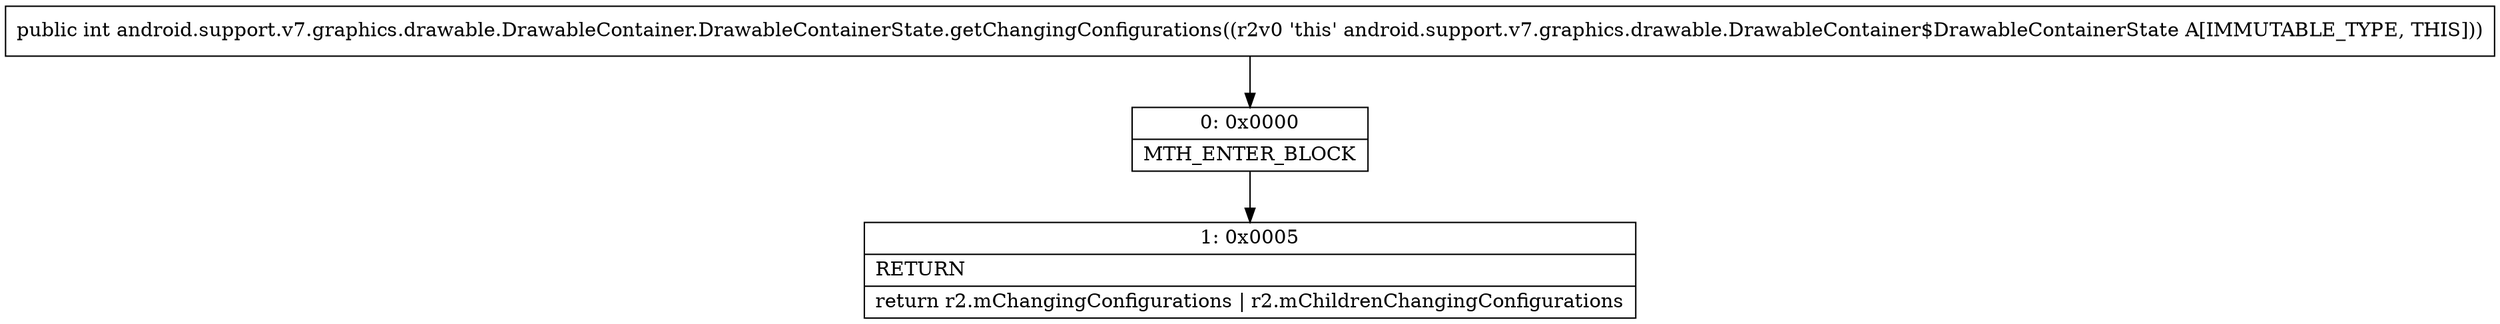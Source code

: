 digraph "CFG forandroid.support.v7.graphics.drawable.DrawableContainer.DrawableContainerState.getChangingConfigurations()I" {
Node_0 [shape=record,label="{0\:\ 0x0000|MTH_ENTER_BLOCK\l}"];
Node_1 [shape=record,label="{1\:\ 0x0005|RETURN\l|return r2.mChangingConfigurations \| r2.mChildrenChangingConfigurations\l}"];
MethodNode[shape=record,label="{public int android.support.v7.graphics.drawable.DrawableContainer.DrawableContainerState.getChangingConfigurations((r2v0 'this' android.support.v7.graphics.drawable.DrawableContainer$DrawableContainerState A[IMMUTABLE_TYPE, THIS])) }"];
MethodNode -> Node_0;
Node_0 -> Node_1;
}

